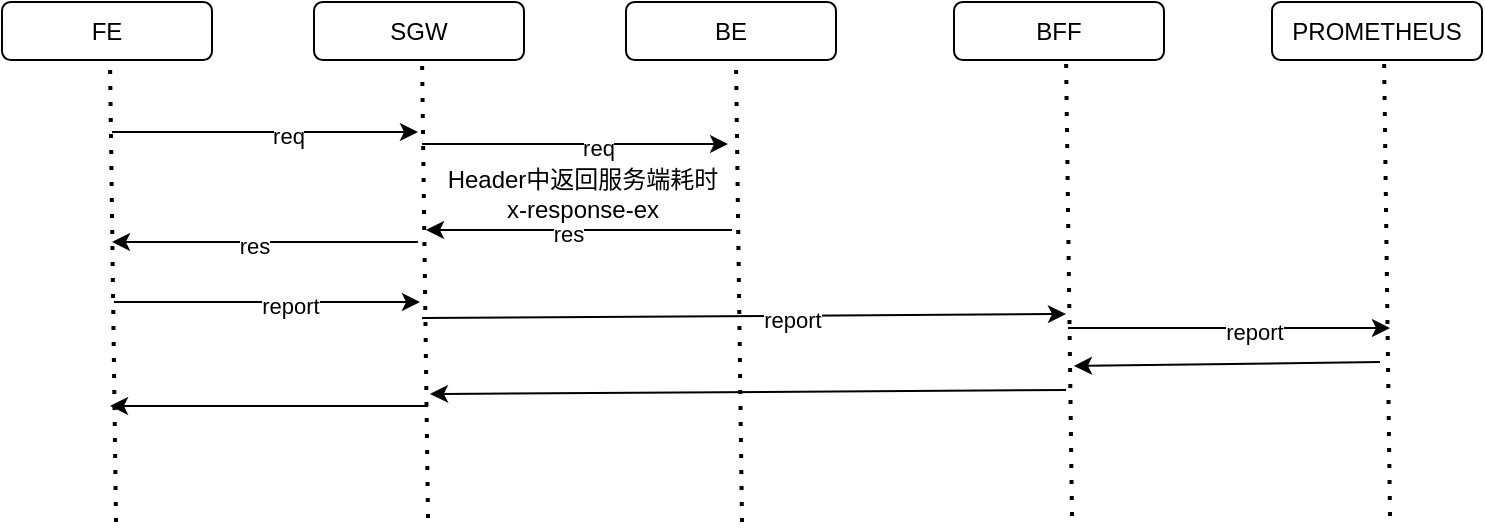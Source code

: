 <mxfile version="21.0.2" type="github">
  <diagram id="yq9Q_qIi6acCijF2YIc-" name="第 1 页">
    <mxGraphModel dx="1143" dy="773" grid="0" gridSize="10" guides="1" tooltips="1" connect="1" arrows="1" fold="1" page="0" pageScale="1" pageWidth="3300" pageHeight="4681" math="0" shadow="0">
      <root>
        <mxCell id="0" />
        <mxCell id="1" parent="0" />
        <mxCell id="eU5c8g0H6a7QQjx11tQY-1" value="FE" style="rounded=1;whiteSpace=wrap;html=1;" vertex="1" parent="1">
          <mxGeometry x="69" y="197" width="105" height="29" as="geometry" />
        </mxCell>
        <mxCell id="eU5c8g0H6a7QQjx11tQY-2" value="SGW" style="rounded=1;whiteSpace=wrap;html=1;" vertex="1" parent="1">
          <mxGeometry x="225" y="197" width="105" height="29" as="geometry" />
        </mxCell>
        <mxCell id="eU5c8g0H6a7QQjx11tQY-3" value="BE" style="rounded=1;whiteSpace=wrap;html=1;" vertex="1" parent="1">
          <mxGeometry x="381" y="197" width="105" height="29" as="geometry" />
        </mxCell>
        <mxCell id="eU5c8g0H6a7QQjx11tQY-4" value="BFF" style="rounded=1;whiteSpace=wrap;html=1;" vertex="1" parent="1">
          <mxGeometry x="545" y="197" width="105" height="29" as="geometry" />
        </mxCell>
        <mxCell id="eU5c8g0H6a7QQjx11tQY-5" value="PROMETHEUS" style="rounded=1;whiteSpace=wrap;html=1;" vertex="1" parent="1">
          <mxGeometry x="704" y="197" width="105" height="29" as="geometry" />
        </mxCell>
        <mxCell id="eU5c8g0H6a7QQjx11tQY-6" value="" style="endArrow=none;dashed=1;html=1;dashPattern=1 3;strokeWidth=2;rounded=0;" edge="1" parent="1">
          <mxGeometry width="50" height="50" relative="1" as="geometry">
            <mxPoint x="126" y="457" as="sourcePoint" />
            <mxPoint x="123" y="226" as="targetPoint" />
          </mxGeometry>
        </mxCell>
        <mxCell id="eU5c8g0H6a7QQjx11tQY-7" value="" style="endArrow=none;dashed=1;html=1;dashPattern=1 3;strokeWidth=2;rounded=0;" edge="1" parent="1">
          <mxGeometry width="50" height="50" relative="1" as="geometry">
            <mxPoint x="282" y="455" as="sourcePoint" />
            <mxPoint x="279" y="224" as="targetPoint" />
          </mxGeometry>
        </mxCell>
        <mxCell id="eU5c8g0H6a7QQjx11tQY-8" value="" style="endArrow=none;dashed=1;html=1;dashPattern=1 3;strokeWidth=2;rounded=0;" edge="1" parent="1">
          <mxGeometry width="50" height="50" relative="1" as="geometry">
            <mxPoint x="439" y="457" as="sourcePoint" />
            <mxPoint x="436" y="226" as="targetPoint" />
          </mxGeometry>
        </mxCell>
        <mxCell id="eU5c8g0H6a7QQjx11tQY-9" value="" style="endArrow=none;dashed=1;html=1;dashPattern=1 3;strokeWidth=2;rounded=0;" edge="1" parent="1">
          <mxGeometry width="50" height="50" relative="1" as="geometry">
            <mxPoint x="604" y="454" as="sourcePoint" />
            <mxPoint x="601" y="223" as="targetPoint" />
          </mxGeometry>
        </mxCell>
        <mxCell id="eU5c8g0H6a7QQjx11tQY-10" value="" style="endArrow=none;dashed=1;html=1;dashPattern=1 3;strokeWidth=2;rounded=0;" edge="1" parent="1">
          <mxGeometry width="50" height="50" relative="1" as="geometry">
            <mxPoint x="763" y="454" as="sourcePoint" />
            <mxPoint x="760" y="223" as="targetPoint" />
          </mxGeometry>
        </mxCell>
        <mxCell id="eU5c8g0H6a7QQjx11tQY-11" value="" style="endArrow=classic;html=1;rounded=0;" edge="1" parent="1">
          <mxGeometry width="50" height="50" relative="1" as="geometry">
            <mxPoint x="124" y="262" as="sourcePoint" />
            <mxPoint x="277" y="262" as="targetPoint" />
          </mxGeometry>
        </mxCell>
        <mxCell id="eU5c8g0H6a7QQjx11tQY-12" value="req" style="edgeLabel;html=1;align=center;verticalAlign=middle;resizable=0;points=[];" vertex="1" connectable="0" parent="eU5c8g0H6a7QQjx11tQY-11">
          <mxGeometry x="0.149" y="-2" relative="1" as="geometry">
            <mxPoint as="offset" />
          </mxGeometry>
        </mxCell>
        <mxCell id="eU5c8g0H6a7QQjx11tQY-13" value="" style="endArrow=classic;html=1;rounded=0;" edge="1" parent="1">
          <mxGeometry width="50" height="50" relative="1" as="geometry">
            <mxPoint x="434" y="311" as="sourcePoint" />
            <mxPoint x="281" y="311" as="targetPoint" />
          </mxGeometry>
        </mxCell>
        <mxCell id="eU5c8g0H6a7QQjx11tQY-18" value="res" style="edgeLabel;html=1;align=center;verticalAlign=middle;resizable=0;points=[];" vertex="1" connectable="0" parent="eU5c8g0H6a7QQjx11tQY-13">
          <mxGeometry x="0.073" y="2" relative="1" as="geometry">
            <mxPoint as="offset" />
          </mxGeometry>
        </mxCell>
        <mxCell id="eU5c8g0H6a7QQjx11tQY-16" value="Header中返回服务端耗时 x-response-ex" style="text;html=1;strokeColor=none;fillColor=none;align=center;verticalAlign=middle;whiteSpace=wrap;rounded=0;" vertex="1" parent="1">
          <mxGeometry x="287" y="277" width="145" height="32" as="geometry" />
        </mxCell>
        <mxCell id="eU5c8g0H6a7QQjx11tQY-19" value="" style="endArrow=classic;html=1;rounded=0;" edge="1" parent="1">
          <mxGeometry width="50" height="50" relative="1" as="geometry">
            <mxPoint x="279" y="268" as="sourcePoint" />
            <mxPoint x="432" y="268" as="targetPoint" />
          </mxGeometry>
        </mxCell>
        <mxCell id="eU5c8g0H6a7QQjx11tQY-20" value="req" style="edgeLabel;html=1;align=center;verticalAlign=middle;resizable=0;points=[];" vertex="1" connectable="0" parent="eU5c8g0H6a7QQjx11tQY-19">
          <mxGeometry x="0.149" y="-2" relative="1" as="geometry">
            <mxPoint as="offset" />
          </mxGeometry>
        </mxCell>
        <mxCell id="eU5c8g0H6a7QQjx11tQY-21" value="" style="endArrow=classic;html=1;rounded=0;" edge="1" parent="1">
          <mxGeometry width="50" height="50" relative="1" as="geometry">
            <mxPoint x="277" y="317" as="sourcePoint" />
            <mxPoint x="124" y="317" as="targetPoint" />
          </mxGeometry>
        </mxCell>
        <mxCell id="eU5c8g0H6a7QQjx11tQY-22" value="res" style="edgeLabel;html=1;align=center;verticalAlign=middle;resizable=0;points=[];" vertex="1" connectable="0" parent="eU5c8g0H6a7QQjx11tQY-21">
          <mxGeometry x="0.073" y="2" relative="1" as="geometry">
            <mxPoint as="offset" />
          </mxGeometry>
        </mxCell>
        <mxCell id="eU5c8g0H6a7QQjx11tQY-23" value="" style="endArrow=classic;html=1;rounded=0;" edge="1" parent="1">
          <mxGeometry width="50" height="50" relative="1" as="geometry">
            <mxPoint x="125" y="347" as="sourcePoint" />
            <mxPoint x="278" y="347" as="targetPoint" />
          </mxGeometry>
        </mxCell>
        <mxCell id="eU5c8g0H6a7QQjx11tQY-24" value="report" style="edgeLabel;html=1;align=center;verticalAlign=middle;resizable=0;points=[];" vertex="1" connectable="0" parent="eU5c8g0H6a7QQjx11tQY-23">
          <mxGeometry x="0.149" y="-2" relative="1" as="geometry">
            <mxPoint as="offset" />
          </mxGeometry>
        </mxCell>
        <mxCell id="eU5c8g0H6a7QQjx11tQY-25" value="" style="endArrow=classic;html=1;rounded=0;" edge="1" parent="1">
          <mxGeometry width="50" height="50" relative="1" as="geometry">
            <mxPoint x="279" y="355" as="sourcePoint" />
            <mxPoint x="601" y="353" as="targetPoint" />
          </mxGeometry>
        </mxCell>
        <mxCell id="eU5c8g0H6a7QQjx11tQY-26" value="report" style="edgeLabel;html=1;align=center;verticalAlign=middle;resizable=0;points=[];" vertex="1" connectable="0" parent="eU5c8g0H6a7QQjx11tQY-25">
          <mxGeometry x="0.149" y="-2" relative="1" as="geometry">
            <mxPoint as="offset" />
          </mxGeometry>
        </mxCell>
        <mxCell id="eU5c8g0H6a7QQjx11tQY-27" value="" style="endArrow=classic;html=1;rounded=0;" edge="1" parent="1">
          <mxGeometry width="50" height="50" relative="1" as="geometry">
            <mxPoint x="602" y="360" as="sourcePoint" />
            <mxPoint x="763" y="360" as="targetPoint" />
          </mxGeometry>
        </mxCell>
        <mxCell id="eU5c8g0H6a7QQjx11tQY-28" value="report" style="edgeLabel;html=1;align=center;verticalAlign=middle;resizable=0;points=[];" vertex="1" connectable="0" parent="eU5c8g0H6a7QQjx11tQY-27">
          <mxGeometry x="0.149" y="-2" relative="1" as="geometry">
            <mxPoint as="offset" />
          </mxGeometry>
        </mxCell>
        <mxCell id="eU5c8g0H6a7QQjx11tQY-29" value="" style="endArrow=classic;html=1;rounded=0;" edge="1" parent="1">
          <mxGeometry width="50" height="50" relative="1" as="geometry">
            <mxPoint x="758" y="377" as="sourcePoint" />
            <mxPoint x="605" y="379" as="targetPoint" />
          </mxGeometry>
        </mxCell>
        <mxCell id="eU5c8g0H6a7QQjx11tQY-31" value="" style="endArrow=classic;html=1;rounded=0;" edge="1" parent="1">
          <mxGeometry width="50" height="50" relative="1" as="geometry">
            <mxPoint x="601" y="391" as="sourcePoint" />
            <mxPoint x="283" y="393" as="targetPoint" />
          </mxGeometry>
        </mxCell>
        <mxCell id="eU5c8g0H6a7QQjx11tQY-32" value="" style="endArrow=classic;html=1;rounded=0;" edge="1" parent="1">
          <mxGeometry width="50" height="50" relative="1" as="geometry">
            <mxPoint x="282" y="399" as="sourcePoint" />
            <mxPoint x="123" y="399" as="targetPoint" />
          </mxGeometry>
        </mxCell>
      </root>
    </mxGraphModel>
  </diagram>
</mxfile>
